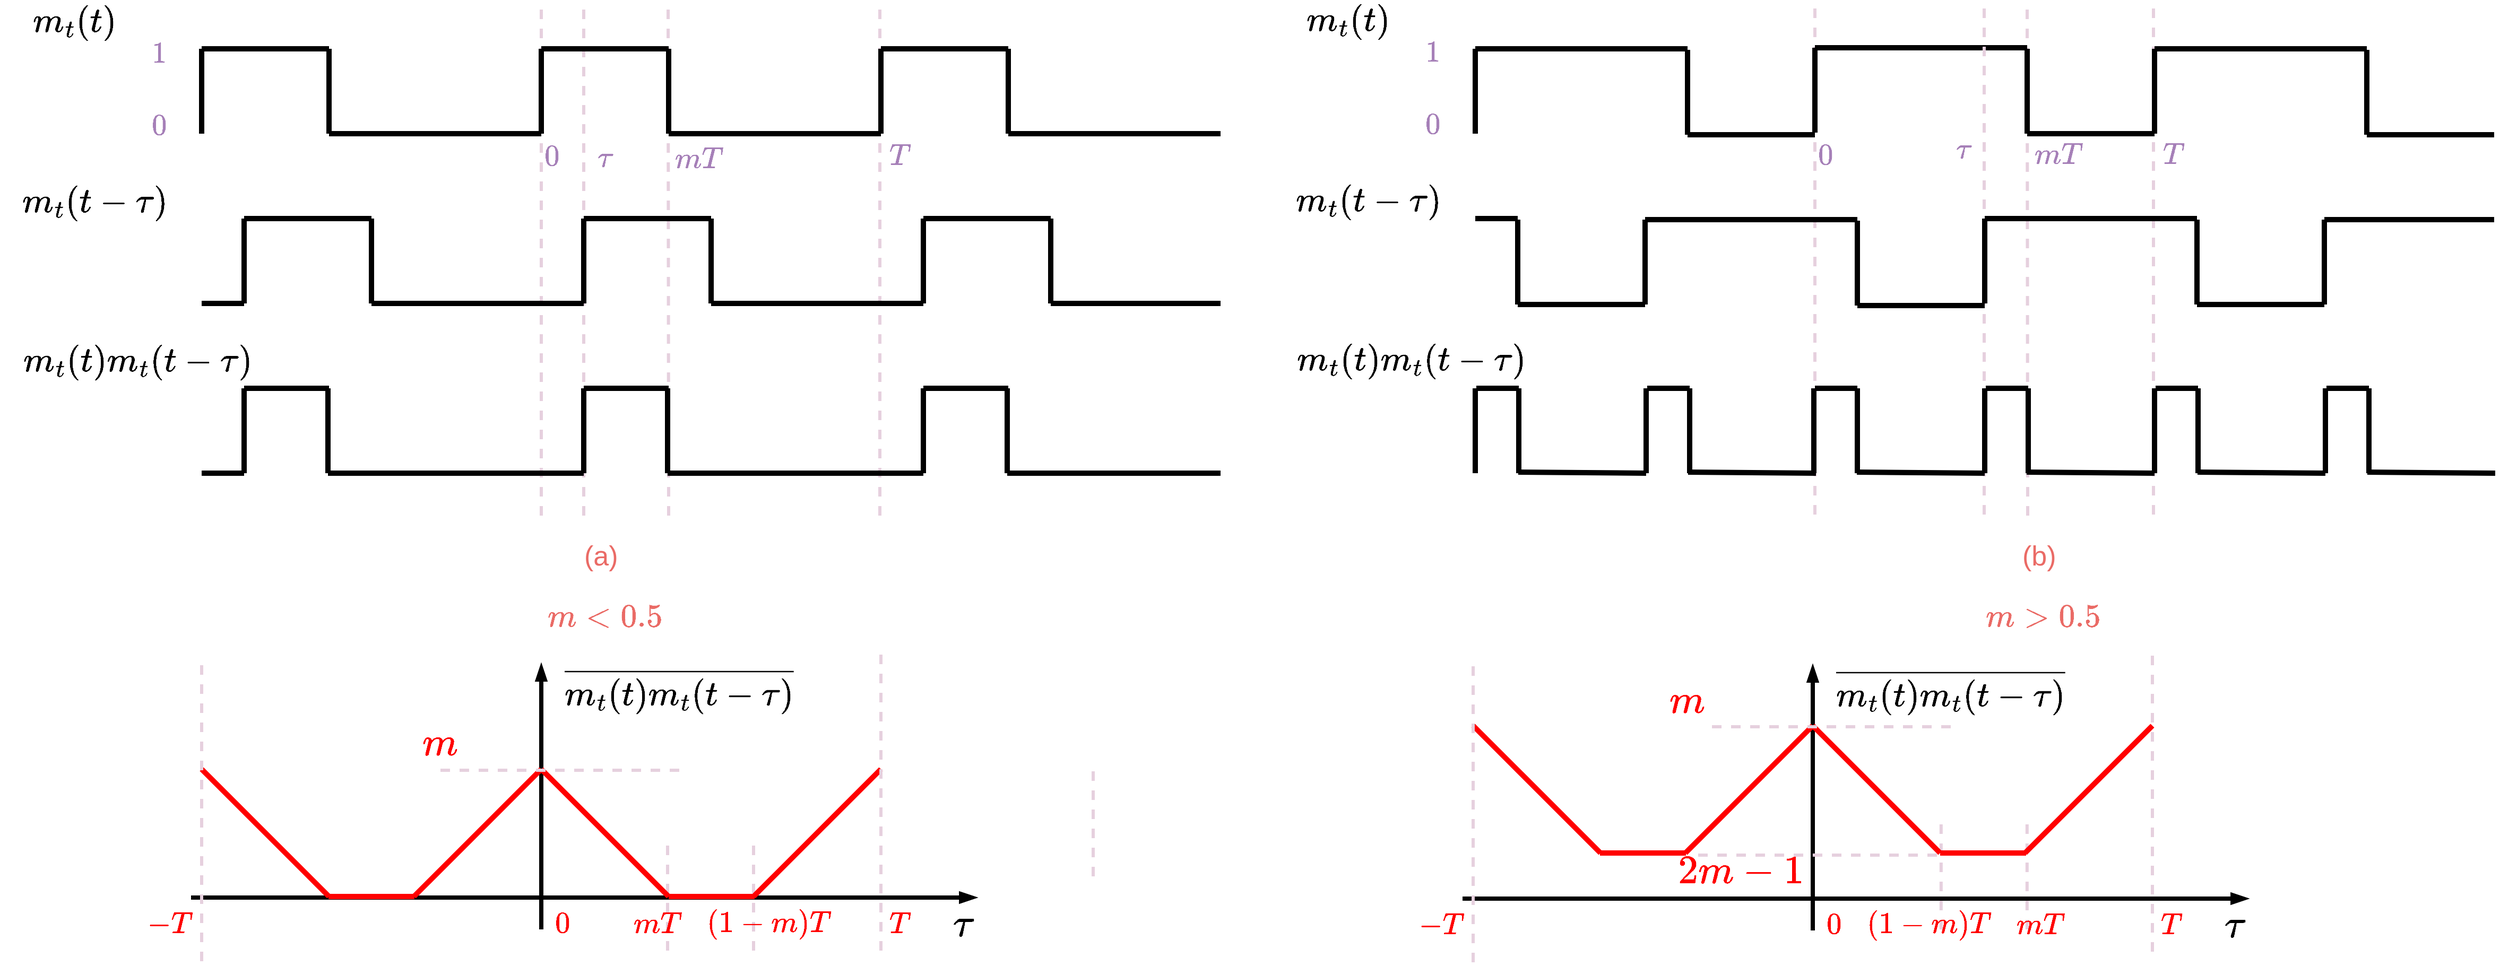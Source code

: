 <mxfile version="24.7.17">
  <diagram name="Page-1" id="dXGvEH7QJWC-4CexFVb9">
    <mxGraphModel dx="3736" dy="1711" grid="1" gridSize="10" guides="1" tooltips="1" connect="1" arrows="1" fold="1" page="1" pageScale="1" pageWidth="850" pageHeight="1100" math="1" shadow="0">
      <root>
        <mxCell id="0" />
        <mxCell id="1" parent="0" />
        <mxCell id="qut-PCuaeT9HsMVFIy28-422" value="" style="endArrow=none;html=1;rounded=0;strokeWidth=3;dashed=1;strokeColor=#E6D0DE;" edge="1" parent="1">
          <mxGeometry width="50" height="50" relative="1" as="geometry">
            <mxPoint x="1558.91" y="950" as="sourcePoint" />
            <mxPoint x="1558.91" y="850" as="targetPoint" />
          </mxGeometry>
        </mxCell>
        <mxCell id="qut-PCuaeT9HsMVFIy28-423" value="" style="endArrow=none;html=1;rounded=0;strokeWidth=3;dashed=1;strokeColor=#E6D0DE;" edge="1" parent="1">
          <mxGeometry width="50" height="50" relative="1" as="geometry">
            <mxPoint x="1639.91" y="950" as="sourcePoint" />
            <mxPoint x="1639.91" y="850" as="targetPoint" />
          </mxGeometry>
        </mxCell>
        <mxCell id="qut-PCuaeT9HsMVFIy28-417" value="" style="endArrow=none;html=1;rounded=0;strokeWidth=3;dashed=1;strokeColor=#E6D0DE;" edge="1" parent="1">
          <mxGeometry width="50" height="50" relative="1" as="geometry">
            <mxPoint x="359" y="970" as="sourcePoint" />
            <mxPoint x="359" y="870" as="targetPoint" />
          </mxGeometry>
        </mxCell>
        <mxCell id="qut-PCuaeT9HsMVFIy28-418" value="" style="endArrow=none;html=1;rounded=0;strokeWidth=3;dashed=1;strokeColor=#E6D0DE;" edge="1" parent="1">
          <mxGeometry width="50" height="50" relative="1" as="geometry">
            <mxPoint x="440" y="970" as="sourcePoint" />
            <mxPoint x="440" y="870" as="targetPoint" />
          </mxGeometry>
        </mxCell>
        <mxCell id="qut-PCuaeT9HsMVFIy28-42" value="" style="endArrow=none;html=1;rounded=0;strokeWidth=3;dashed=1;strokeColor=#E6D0DE;" edge="1" parent="1">
          <mxGeometry width="50" height="50" relative="1" as="geometry">
            <mxPoint x="240" y="560" as="sourcePoint" />
            <mxPoint x="240" y="77" as="targetPoint" />
          </mxGeometry>
        </mxCell>
        <mxCell id="qut-PCuaeT9HsMVFIy28-43" value="" style="endArrow=none;html=1;rounded=0;strokeWidth=3;dashed=1;strokeColor=#E6D0DE;" edge="1" parent="1">
          <mxGeometry width="50" height="50" relative="1" as="geometry">
            <mxPoint x="280" y="560" as="sourcePoint" />
            <mxPoint x="280" y="80" as="targetPoint" />
          </mxGeometry>
        </mxCell>
        <mxCell id="qut-PCuaeT9HsMVFIy28-84" value="" style="endArrow=none;html=1;rounded=0;strokeWidth=3;dashed=1;strokeColor=#E6D0DE;" edge="1" parent="1">
          <mxGeometry width="50" height="50" relative="1" as="geometry">
            <mxPoint x="360" y="560" as="sourcePoint" />
            <mxPoint x="359.5" y="80" as="targetPoint" />
          </mxGeometry>
        </mxCell>
        <mxCell id="qut-PCuaeT9HsMVFIy28-85" value="" style="endArrow=none;html=1;rounded=0;strokeWidth=3;dashed=1;strokeColor=#E6D0DE;" edge="1" parent="1">
          <mxGeometry width="50" height="50" relative="1" as="geometry">
            <mxPoint x="559" y="560" as="sourcePoint" />
            <mxPoint x="559" y="80" as="targetPoint" />
          </mxGeometry>
        </mxCell>
        <mxCell id="qut-PCuaeT9HsMVFIy28-40" value="&lt;font style=&quot;font-size: 28px;&quot;&gt;&lt;b&gt;$$m_t(t)$$&lt;/b&gt;&lt;/font&gt;" style="text;html=1;align=center;verticalAlign=middle;whiteSpace=wrap;rounded=0;" vertex="1" parent="1">
          <mxGeometry x="-230" y="80" width="60" height="30" as="geometry" />
        </mxCell>
        <mxCell id="qut-PCuaeT9HsMVFIy28-41" value="&lt;font style=&quot;font-size: 28px;&quot;&gt;&lt;b&gt;$$m_t(t-\tau)$$&lt;/b&gt;&lt;/font&gt;" style="text;html=1;align=center;verticalAlign=middle;whiteSpace=wrap;rounded=0;" vertex="1" parent="1">
          <mxGeometry x="-210" y="250" width="60" height="30" as="geometry" />
        </mxCell>
        <mxCell id="qut-PCuaeT9HsMVFIy28-44" value="&lt;font style=&quot;&quot; size=&quot;1&quot;&gt;&lt;b style=&quot;font-size: 24px;&quot;&gt;$$0$$&lt;/b&gt;&lt;/font&gt;" style="text;html=1;align=center;verticalAlign=middle;whiteSpace=wrap;rounded=0;fontColor=#A680B8;" vertex="1" parent="1">
          <mxGeometry x="220" y="207" width="60" height="30" as="geometry" />
        </mxCell>
        <mxCell id="qut-PCuaeT9HsMVFIy28-45" value="&lt;font style=&quot;&quot; size=&quot;1&quot;&gt;&lt;b style=&quot;font-size: 24px;&quot;&gt;$$\tau$$&lt;/b&gt;&lt;/font&gt;" style="text;html=1;align=center;verticalAlign=middle;whiteSpace=wrap;rounded=0;fontColor=#A680B8;" vertex="1" parent="1">
          <mxGeometry x="270" y="208" width="60" height="30" as="geometry" />
        </mxCell>
        <mxCell id="qut-PCuaeT9HsMVFIy28-82" value="&lt;font style=&quot;&quot; size=&quot;1&quot;&gt;&lt;b style=&quot;font-size: 24px;&quot;&gt;$$T$$&lt;/b&gt;&lt;/font&gt;" style="text;html=1;align=center;verticalAlign=middle;whiteSpace=wrap;rounded=0;fontColor=#A680B8;" vertex="1" parent="1">
          <mxGeometry x="548" y="206" width="60" height="30" as="geometry" />
        </mxCell>
        <mxCell id="qut-PCuaeT9HsMVFIy28-83" value="&lt;font style=&quot;&quot; size=&quot;1&quot;&gt;&lt;b style=&quot;font-size: 24px;&quot;&gt;$$mT$$&lt;/b&gt;&lt;/font&gt;" style="text;html=1;align=center;verticalAlign=middle;whiteSpace=wrap;rounded=0;fontColor=#A680B8;" vertex="1" parent="1">
          <mxGeometry x="359" y="209" width="60" height="30" as="geometry" />
        </mxCell>
        <mxCell id="qut-PCuaeT9HsMVFIy28-88" value="&lt;font style=&quot;&quot; size=&quot;1&quot;&gt;&lt;b style=&quot;font-size: 24px;&quot;&gt;$$0$$&lt;/b&gt;&lt;/font&gt;" style="text;html=1;align=center;verticalAlign=middle;whiteSpace=wrap;rounded=0;fontColor=#A680B8;" vertex="1" parent="1">
          <mxGeometry x="-150" y="178" width="60" height="30" as="geometry" />
        </mxCell>
        <mxCell id="qut-PCuaeT9HsMVFIy28-89" value="&lt;font style=&quot;&quot; size=&quot;1&quot;&gt;&lt;b style=&quot;font-size: 24px;&quot;&gt;$$1$$&lt;/b&gt;&lt;/font&gt;" style="text;html=1;align=center;verticalAlign=middle;whiteSpace=wrap;rounded=0;fontColor=#A680B8;" vertex="1" parent="1">
          <mxGeometry x="-150" y="110" width="60" height="30" as="geometry" />
        </mxCell>
        <mxCell id="qut-PCuaeT9HsMVFIy28-218" value="" style="group" vertex="1" connectable="0" parent="1">
          <mxGeometry x="-80" y="120" width="960" height="80" as="geometry" />
        </mxCell>
        <mxCell id="qut-PCuaeT9HsMVFIy28-13" value="" style="group;strokeWidth=5;" vertex="1" connectable="0" parent="qut-PCuaeT9HsMVFIy28-218">
          <mxGeometry x="320" width="320" height="80" as="geometry" />
        </mxCell>
        <mxCell id="qut-PCuaeT9HsMVFIy28-1" value="" style="endArrow=none;html=1;rounded=0;strokeWidth=5;" edge="1" parent="qut-PCuaeT9HsMVFIy28-13">
          <mxGeometry width="50" height="50" relative="1" as="geometry">
            <mxPoint y="80" as="sourcePoint" />
            <mxPoint as="targetPoint" />
          </mxGeometry>
        </mxCell>
        <mxCell id="qut-PCuaeT9HsMVFIy28-2" value="" style="endArrow=none;html=1;rounded=0;strokeWidth=5;" edge="1" parent="qut-PCuaeT9HsMVFIy28-13">
          <mxGeometry width="50" height="50" relative="1" as="geometry">
            <mxPoint x="120" as="sourcePoint" />
            <mxPoint as="targetPoint" />
          </mxGeometry>
        </mxCell>
        <mxCell id="qut-PCuaeT9HsMVFIy28-3" value="" style="endArrow=none;html=1;rounded=0;strokeWidth=5;" edge="1" parent="qut-PCuaeT9HsMVFIy28-13">
          <mxGeometry width="50" height="50" relative="1" as="geometry">
            <mxPoint x="120" y="80" as="sourcePoint" />
            <mxPoint x="120" as="targetPoint" />
          </mxGeometry>
        </mxCell>
        <mxCell id="qut-PCuaeT9HsMVFIy28-4" value="" style="endArrow=none;html=1;rounded=0;strokeWidth=5;" edge="1" parent="qut-PCuaeT9HsMVFIy28-13">
          <mxGeometry width="50" height="50" relative="1" as="geometry">
            <mxPoint x="320" y="80" as="sourcePoint" />
            <mxPoint x="120" y="80" as="targetPoint" />
          </mxGeometry>
        </mxCell>
        <mxCell id="qut-PCuaeT9HsMVFIy28-14" value="" style="group;strokeWidth=5;" vertex="1" connectable="0" parent="qut-PCuaeT9HsMVFIy28-218">
          <mxGeometry x="640" width="320" height="80" as="geometry" />
        </mxCell>
        <mxCell id="qut-PCuaeT9HsMVFIy28-15" value="" style="endArrow=none;html=1;rounded=0;strokeWidth=5;" edge="1" parent="qut-PCuaeT9HsMVFIy28-14">
          <mxGeometry width="50" height="50" relative="1" as="geometry">
            <mxPoint y="80" as="sourcePoint" />
            <mxPoint as="targetPoint" />
          </mxGeometry>
        </mxCell>
        <mxCell id="qut-PCuaeT9HsMVFIy28-16" value="" style="endArrow=none;html=1;rounded=0;strokeWidth=5;" edge="1" parent="qut-PCuaeT9HsMVFIy28-14">
          <mxGeometry width="50" height="50" relative="1" as="geometry">
            <mxPoint x="120" as="sourcePoint" />
            <mxPoint as="targetPoint" />
          </mxGeometry>
        </mxCell>
        <mxCell id="qut-PCuaeT9HsMVFIy28-17" value="" style="endArrow=none;html=1;rounded=0;strokeWidth=5;" edge="1" parent="qut-PCuaeT9HsMVFIy28-14">
          <mxGeometry width="50" height="50" relative="1" as="geometry">
            <mxPoint x="120" y="80" as="sourcePoint" />
            <mxPoint x="120" as="targetPoint" />
          </mxGeometry>
        </mxCell>
        <mxCell id="qut-PCuaeT9HsMVFIy28-18" value="" style="endArrow=none;html=1;rounded=0;strokeWidth=5;" edge="1" parent="qut-PCuaeT9HsMVFIy28-14">
          <mxGeometry width="50" height="50" relative="1" as="geometry">
            <mxPoint x="320" y="80" as="sourcePoint" />
            <mxPoint x="120" y="80" as="targetPoint" />
          </mxGeometry>
        </mxCell>
        <mxCell id="qut-PCuaeT9HsMVFIy28-19" value="" style="group;strokeWidth=5;" vertex="1" connectable="0" parent="qut-PCuaeT9HsMVFIy28-218">
          <mxGeometry width="320" height="80" as="geometry" />
        </mxCell>
        <mxCell id="qut-PCuaeT9HsMVFIy28-20" value="" style="endArrow=none;html=1;rounded=0;strokeWidth=5;" edge="1" parent="qut-PCuaeT9HsMVFIy28-19">
          <mxGeometry width="50" height="50" relative="1" as="geometry">
            <mxPoint y="80" as="sourcePoint" />
            <mxPoint as="targetPoint" />
          </mxGeometry>
        </mxCell>
        <mxCell id="qut-PCuaeT9HsMVFIy28-21" value="" style="endArrow=none;html=1;rounded=0;strokeWidth=5;" edge="1" parent="qut-PCuaeT9HsMVFIy28-19">
          <mxGeometry width="50" height="50" relative="1" as="geometry">
            <mxPoint x="120" as="sourcePoint" />
            <mxPoint as="targetPoint" />
          </mxGeometry>
        </mxCell>
        <mxCell id="qut-PCuaeT9HsMVFIy28-22" value="" style="endArrow=none;html=1;rounded=0;strokeWidth=5;" edge="1" parent="qut-PCuaeT9HsMVFIy28-19">
          <mxGeometry width="50" height="50" relative="1" as="geometry">
            <mxPoint x="120" y="80" as="sourcePoint" />
            <mxPoint x="120" as="targetPoint" />
          </mxGeometry>
        </mxCell>
        <mxCell id="qut-PCuaeT9HsMVFIy28-23" value="" style="endArrow=none;html=1;rounded=0;strokeWidth=5;" edge="1" parent="qut-PCuaeT9HsMVFIy28-19">
          <mxGeometry width="50" height="50" relative="1" as="geometry">
            <mxPoint x="320" y="80" as="sourcePoint" />
            <mxPoint x="120" y="80" as="targetPoint" />
          </mxGeometry>
        </mxCell>
        <mxCell id="qut-PCuaeT9HsMVFIy28-219" value="" style="group" vertex="1" connectable="0" parent="1">
          <mxGeometry x="-80" y="280" width="960" height="80" as="geometry" />
        </mxCell>
        <mxCell id="qut-PCuaeT9HsMVFIy28-24" value="" style="group;strokeWidth=5;" vertex="1" connectable="0" parent="qut-PCuaeT9HsMVFIy28-219">
          <mxGeometry x="360" width="320" height="80" as="geometry" />
        </mxCell>
        <mxCell id="qut-PCuaeT9HsMVFIy28-25" value="" style="endArrow=none;html=1;rounded=0;strokeWidth=5;" edge="1" parent="qut-PCuaeT9HsMVFIy28-24">
          <mxGeometry width="50" height="50" relative="1" as="geometry">
            <mxPoint y="80" as="sourcePoint" />
            <mxPoint as="targetPoint" />
          </mxGeometry>
        </mxCell>
        <mxCell id="qut-PCuaeT9HsMVFIy28-26" value="" style="endArrow=none;html=1;rounded=0;strokeWidth=5;" edge="1" parent="qut-PCuaeT9HsMVFIy28-24">
          <mxGeometry width="50" height="50" relative="1" as="geometry">
            <mxPoint x="120" as="sourcePoint" />
            <mxPoint as="targetPoint" />
          </mxGeometry>
        </mxCell>
        <mxCell id="qut-PCuaeT9HsMVFIy28-27" value="" style="endArrow=none;html=1;rounded=0;strokeWidth=5;" edge="1" parent="qut-PCuaeT9HsMVFIy28-24">
          <mxGeometry width="50" height="50" relative="1" as="geometry">
            <mxPoint x="120" y="80" as="sourcePoint" />
            <mxPoint x="120" as="targetPoint" />
          </mxGeometry>
        </mxCell>
        <mxCell id="qut-PCuaeT9HsMVFIy28-28" value="" style="endArrow=none;html=1;rounded=0;strokeWidth=5;" edge="1" parent="qut-PCuaeT9HsMVFIy28-24">
          <mxGeometry width="50" height="50" relative="1" as="geometry">
            <mxPoint x="320" y="80" as="sourcePoint" />
            <mxPoint x="120" y="80" as="targetPoint" />
          </mxGeometry>
        </mxCell>
        <mxCell id="qut-PCuaeT9HsMVFIy28-34" value="" style="group;strokeWidth=5;" vertex="1" connectable="0" parent="qut-PCuaeT9HsMVFIy28-219">
          <mxGeometry x="40" width="320" height="80" as="geometry" />
        </mxCell>
        <mxCell id="qut-PCuaeT9HsMVFIy28-35" value="" style="endArrow=none;html=1;rounded=0;strokeWidth=5;" edge="1" parent="qut-PCuaeT9HsMVFIy28-34">
          <mxGeometry width="50" height="50" relative="1" as="geometry">
            <mxPoint y="80" as="sourcePoint" />
            <mxPoint as="targetPoint" />
          </mxGeometry>
        </mxCell>
        <mxCell id="qut-PCuaeT9HsMVFIy28-36" value="" style="endArrow=none;html=1;rounded=0;strokeWidth=5;" edge="1" parent="qut-PCuaeT9HsMVFIy28-34">
          <mxGeometry width="50" height="50" relative="1" as="geometry">
            <mxPoint x="120" as="sourcePoint" />
            <mxPoint as="targetPoint" />
          </mxGeometry>
        </mxCell>
        <mxCell id="qut-PCuaeT9HsMVFIy28-37" value="" style="endArrow=none;html=1;rounded=0;strokeWidth=5;" edge="1" parent="qut-PCuaeT9HsMVFIy28-34">
          <mxGeometry width="50" height="50" relative="1" as="geometry">
            <mxPoint x="120" y="80" as="sourcePoint" />
            <mxPoint x="120" as="targetPoint" />
          </mxGeometry>
        </mxCell>
        <mxCell id="qut-PCuaeT9HsMVFIy28-38" value="" style="endArrow=none;html=1;rounded=0;strokeWidth=5;" edge="1" parent="qut-PCuaeT9HsMVFIy28-34">
          <mxGeometry width="50" height="50" relative="1" as="geometry">
            <mxPoint x="320" y="80" as="sourcePoint" />
            <mxPoint x="120" y="80" as="targetPoint" />
          </mxGeometry>
        </mxCell>
        <mxCell id="qut-PCuaeT9HsMVFIy28-30" value="" style="endArrow=none;html=1;rounded=0;strokeWidth=5;" edge="1" parent="qut-PCuaeT9HsMVFIy28-219">
          <mxGeometry width="50" height="50" relative="1" as="geometry">
            <mxPoint x="680" y="80" as="sourcePoint" />
            <mxPoint x="680" as="targetPoint" />
          </mxGeometry>
        </mxCell>
        <mxCell id="qut-PCuaeT9HsMVFIy28-31" value="" style="endArrow=none;html=1;rounded=0;strokeWidth=5;" edge="1" parent="qut-PCuaeT9HsMVFIy28-219">
          <mxGeometry width="50" height="50" relative="1" as="geometry">
            <mxPoint x="800" as="sourcePoint" />
            <mxPoint x="680" as="targetPoint" />
          </mxGeometry>
        </mxCell>
        <mxCell id="qut-PCuaeT9HsMVFIy28-32" value="" style="endArrow=none;html=1;rounded=0;strokeWidth=5;" edge="1" parent="qut-PCuaeT9HsMVFIy28-219">
          <mxGeometry width="50" height="50" relative="1" as="geometry">
            <mxPoint x="800" y="80" as="sourcePoint" />
            <mxPoint x="800" as="targetPoint" />
          </mxGeometry>
        </mxCell>
        <mxCell id="qut-PCuaeT9HsMVFIy28-33" value="" style="endArrow=none;html=1;rounded=0;strokeWidth=5;" edge="1" parent="qut-PCuaeT9HsMVFIy28-219">
          <mxGeometry width="50" height="50" relative="1" as="geometry">
            <mxPoint x="960" y="80" as="sourcePoint" />
            <mxPoint x="800" y="80" as="targetPoint" />
          </mxGeometry>
        </mxCell>
        <mxCell id="qut-PCuaeT9HsMVFIy28-39" value="" style="endArrow=none;html=1;rounded=0;strokeWidth=5;" edge="1" parent="qut-PCuaeT9HsMVFIy28-219">
          <mxGeometry width="50" height="50" relative="1" as="geometry">
            <mxPoint x="40" y="80" as="sourcePoint" />
            <mxPoint y="80" as="targetPoint" />
          </mxGeometry>
        </mxCell>
        <mxCell id="qut-PCuaeT9HsMVFIy28-230" value="" style="group" vertex="1" connectable="0" parent="1">
          <mxGeometry x="240" y="440" width="320" height="80" as="geometry" />
        </mxCell>
        <mxCell id="qut-PCuaeT9HsMVFIy28-221" value="" style="endArrow=none;html=1;rounded=0;strokeWidth=5;" edge="1" parent="qut-PCuaeT9HsMVFIy28-230">
          <mxGeometry width="50" height="50" relative="1" as="geometry">
            <mxPoint x="40" y="80" as="sourcePoint" />
            <mxPoint x="40" as="targetPoint" />
          </mxGeometry>
        </mxCell>
        <mxCell id="qut-PCuaeT9HsMVFIy28-222" value="" style="endArrow=none;html=1;rounded=0;strokeWidth=5;" edge="1" parent="qut-PCuaeT9HsMVFIy28-230">
          <mxGeometry width="50" height="50" relative="1" as="geometry">
            <mxPoint x="120" as="sourcePoint" />
            <mxPoint x="40" as="targetPoint" />
          </mxGeometry>
        </mxCell>
        <mxCell id="qut-PCuaeT9HsMVFIy28-223" value="" style="endArrow=none;html=1;rounded=0;strokeWidth=5;" edge="1" parent="qut-PCuaeT9HsMVFIy28-230">
          <mxGeometry width="50" height="50" relative="1" as="geometry">
            <mxPoint x="119" y="80" as="sourcePoint" />
            <mxPoint x="119" as="targetPoint" />
          </mxGeometry>
        </mxCell>
        <mxCell id="qut-PCuaeT9HsMVFIy28-224" value="" style="endArrow=none;html=1;rounded=0;strokeWidth=5;" edge="1" parent="qut-PCuaeT9HsMVFIy28-230">
          <mxGeometry width="50" height="50" relative="1" as="geometry">
            <mxPoint x="320" y="80" as="sourcePoint" />
            <mxPoint x="119" y="80" as="targetPoint" />
          </mxGeometry>
        </mxCell>
        <mxCell id="qut-PCuaeT9HsMVFIy28-229" value="" style="endArrow=none;html=1;rounded=0;strokeWidth=5;" edge="1" parent="qut-PCuaeT9HsMVFIy28-230">
          <mxGeometry width="50" height="50" relative="1" as="geometry">
            <mxPoint x="40" y="80" as="sourcePoint" />
            <mxPoint y="80" as="targetPoint" />
          </mxGeometry>
        </mxCell>
        <mxCell id="qut-PCuaeT9HsMVFIy28-231" value="" style="group" vertex="1" connectable="0" parent="1">
          <mxGeometry x="-80" y="440" width="320" height="80" as="geometry" />
        </mxCell>
        <mxCell id="qut-PCuaeT9HsMVFIy28-232" value="" style="endArrow=none;html=1;rounded=0;strokeWidth=5;" edge="1" parent="qut-PCuaeT9HsMVFIy28-231">
          <mxGeometry width="50" height="50" relative="1" as="geometry">
            <mxPoint x="40" y="80" as="sourcePoint" />
            <mxPoint x="40" as="targetPoint" />
          </mxGeometry>
        </mxCell>
        <mxCell id="qut-PCuaeT9HsMVFIy28-233" value="" style="endArrow=none;html=1;rounded=0;strokeWidth=5;" edge="1" parent="qut-PCuaeT9HsMVFIy28-231">
          <mxGeometry width="50" height="50" relative="1" as="geometry">
            <mxPoint x="120" as="sourcePoint" />
            <mxPoint x="40" as="targetPoint" />
          </mxGeometry>
        </mxCell>
        <mxCell id="qut-PCuaeT9HsMVFIy28-234" value="" style="endArrow=none;html=1;rounded=0;strokeWidth=5;" edge="1" parent="qut-PCuaeT9HsMVFIy28-231">
          <mxGeometry width="50" height="50" relative="1" as="geometry">
            <mxPoint x="119" y="80" as="sourcePoint" />
            <mxPoint x="119" as="targetPoint" />
          </mxGeometry>
        </mxCell>
        <mxCell id="qut-PCuaeT9HsMVFIy28-235" value="" style="endArrow=none;html=1;rounded=0;strokeWidth=5;" edge="1" parent="qut-PCuaeT9HsMVFIy28-231">
          <mxGeometry width="50" height="50" relative="1" as="geometry">
            <mxPoint x="320" y="80" as="sourcePoint" />
            <mxPoint x="119" y="80" as="targetPoint" />
          </mxGeometry>
        </mxCell>
        <mxCell id="qut-PCuaeT9HsMVFIy28-236" value="" style="endArrow=none;html=1;rounded=0;strokeWidth=5;" edge="1" parent="qut-PCuaeT9HsMVFIy28-231">
          <mxGeometry width="50" height="50" relative="1" as="geometry">
            <mxPoint x="40" y="80" as="sourcePoint" />
            <mxPoint y="80" as="targetPoint" />
          </mxGeometry>
        </mxCell>
        <mxCell id="qut-PCuaeT9HsMVFIy28-238" value="" style="group" vertex="1" connectable="0" parent="1">
          <mxGeometry x="560" y="440" width="320" height="80" as="geometry" />
        </mxCell>
        <mxCell id="qut-PCuaeT9HsMVFIy28-239" value="" style="endArrow=none;html=1;rounded=0;strokeWidth=5;" edge="1" parent="qut-PCuaeT9HsMVFIy28-238">
          <mxGeometry width="50" height="50" relative="1" as="geometry">
            <mxPoint x="40" y="80" as="sourcePoint" />
            <mxPoint x="40" as="targetPoint" />
          </mxGeometry>
        </mxCell>
        <mxCell id="qut-PCuaeT9HsMVFIy28-240" value="" style="endArrow=none;html=1;rounded=0;strokeWidth=5;" edge="1" parent="qut-PCuaeT9HsMVFIy28-238">
          <mxGeometry width="50" height="50" relative="1" as="geometry">
            <mxPoint x="120" as="sourcePoint" />
            <mxPoint x="40" as="targetPoint" />
          </mxGeometry>
        </mxCell>
        <mxCell id="qut-PCuaeT9HsMVFIy28-241" value="" style="endArrow=none;html=1;rounded=0;strokeWidth=5;" edge="1" parent="qut-PCuaeT9HsMVFIy28-238">
          <mxGeometry width="50" height="50" relative="1" as="geometry">
            <mxPoint x="119" y="80" as="sourcePoint" />
            <mxPoint x="119" as="targetPoint" />
          </mxGeometry>
        </mxCell>
        <mxCell id="qut-PCuaeT9HsMVFIy28-242" value="" style="endArrow=none;html=1;rounded=0;strokeWidth=5;" edge="1" parent="qut-PCuaeT9HsMVFIy28-238">
          <mxGeometry width="50" height="50" relative="1" as="geometry">
            <mxPoint x="320" y="80" as="sourcePoint" />
            <mxPoint x="119" y="80" as="targetPoint" />
          </mxGeometry>
        </mxCell>
        <mxCell id="qut-PCuaeT9HsMVFIy28-243" value="" style="endArrow=none;html=1;rounded=0;strokeWidth=5;" edge="1" parent="qut-PCuaeT9HsMVFIy28-238">
          <mxGeometry width="50" height="50" relative="1" as="geometry">
            <mxPoint x="40" y="80" as="sourcePoint" />
            <mxPoint y="80" as="targetPoint" />
          </mxGeometry>
        </mxCell>
        <mxCell id="qut-PCuaeT9HsMVFIy28-245" value="&lt;font style=&quot;font-size: 28px;&quot;&gt;&lt;b&gt;$$m_t(t)m_t(t-\tau)$$&lt;/b&gt;&lt;/font&gt;" style="text;html=1;align=center;verticalAlign=middle;whiteSpace=wrap;rounded=0;" vertex="1" parent="1">
          <mxGeometry x="-170" y="400" width="60" height="30" as="geometry" />
        </mxCell>
        <mxCell id="qut-PCuaeT9HsMVFIy28-247" value="" style="endArrow=none;html=1;rounded=0;strokeWidth=3;dashed=1;strokeColor=#E6D0DE;" edge="1" parent="1">
          <mxGeometry width="50" height="50" relative="1" as="geometry">
            <mxPoint x="1440" y="559" as="sourcePoint" />
            <mxPoint x="1440" y="76" as="targetPoint" />
          </mxGeometry>
        </mxCell>
        <mxCell id="qut-PCuaeT9HsMVFIy28-249" value="" style="endArrow=none;html=1;rounded=0;strokeWidth=3;dashed=1;strokeColor=#E6D0DE;" edge="1" parent="1">
          <mxGeometry width="50" height="50" relative="1" as="geometry">
            <mxPoint x="1640.5" y="560" as="sourcePoint" />
            <mxPoint x="1640" y="80" as="targetPoint" />
          </mxGeometry>
        </mxCell>
        <mxCell id="qut-PCuaeT9HsMVFIy28-250" value="" style="endArrow=none;html=1;rounded=0;strokeWidth=3;dashed=1;strokeColor=#E6D0DE;" edge="1" parent="1">
          <mxGeometry width="50" height="50" relative="1" as="geometry">
            <mxPoint x="1759" y="559" as="sourcePoint" />
            <mxPoint x="1759" y="79" as="targetPoint" />
          </mxGeometry>
        </mxCell>
        <mxCell id="qut-PCuaeT9HsMVFIy28-251" value="&lt;font style=&quot;font-size: 28px;&quot;&gt;&lt;b&gt;$$m_t(t)$$&lt;/b&gt;&lt;/font&gt;" style="text;html=1;align=center;verticalAlign=middle;whiteSpace=wrap;rounded=0;" vertex="1" parent="1">
          <mxGeometry x="970" y="79" width="60" height="30" as="geometry" />
        </mxCell>
        <mxCell id="qut-PCuaeT9HsMVFIy28-252" value="&lt;font style=&quot;font-size: 28px;&quot;&gt;&lt;b&gt;$$m_t(t-\tau)$$&lt;/b&gt;&lt;/font&gt;" style="text;html=1;align=center;verticalAlign=middle;whiteSpace=wrap;rounded=0;" vertex="1" parent="1">
          <mxGeometry x="990" y="249" width="60" height="30" as="geometry" />
        </mxCell>
        <mxCell id="qut-PCuaeT9HsMVFIy28-253" value="&lt;font style=&quot;&quot; size=&quot;1&quot;&gt;&lt;b style=&quot;font-size: 24px;&quot;&gt;$$0$$&lt;/b&gt;&lt;/font&gt;" style="text;html=1;align=center;verticalAlign=middle;whiteSpace=wrap;rounded=0;fontColor=#A680B8;" vertex="1" parent="1">
          <mxGeometry x="1420" y="206" width="60" height="30" as="geometry" />
        </mxCell>
        <mxCell id="qut-PCuaeT9HsMVFIy28-254" value="&lt;font style=&quot;&quot; size=&quot;1&quot;&gt;&lt;b style=&quot;font-size: 24px;&quot;&gt;$$\tau$$&lt;/b&gt;&lt;/font&gt;" style="text;html=1;align=center;verticalAlign=middle;whiteSpace=wrap;rounded=0;fontColor=#A680B8;" vertex="1" parent="1">
          <mxGeometry x="1550" y="200" width="60" height="30" as="geometry" />
        </mxCell>
        <mxCell id="qut-PCuaeT9HsMVFIy28-255" value="&lt;font style=&quot;&quot; size=&quot;1&quot;&gt;&lt;b style=&quot;font-size: 24px;&quot;&gt;$$T$$&lt;/b&gt;&lt;/font&gt;" style="text;html=1;align=center;verticalAlign=middle;whiteSpace=wrap;rounded=0;fontColor=#A680B8;" vertex="1" parent="1">
          <mxGeometry x="1748" y="205" width="60" height="30" as="geometry" />
        </mxCell>
        <mxCell id="qut-PCuaeT9HsMVFIy28-256" value="&lt;font style=&quot;&quot; size=&quot;1&quot;&gt;&lt;b style=&quot;font-size: 24px;&quot;&gt;$$mT$$&lt;/b&gt;&lt;/font&gt;" style="text;html=1;align=center;verticalAlign=middle;whiteSpace=wrap;rounded=0;fontColor=#A680B8;" vertex="1" parent="1">
          <mxGeometry x="1640" y="205" width="60" height="30" as="geometry" />
        </mxCell>
        <mxCell id="qut-PCuaeT9HsMVFIy28-257" value="&lt;font style=&quot;&quot; size=&quot;1&quot;&gt;&lt;b style=&quot;font-size: 24px;&quot;&gt;$$0$$&lt;/b&gt;&lt;/font&gt;" style="text;html=1;align=center;verticalAlign=middle;whiteSpace=wrap;rounded=0;fontColor=#A680B8;" vertex="1" parent="1">
          <mxGeometry x="1050" y="177" width="60" height="30" as="geometry" />
        </mxCell>
        <mxCell id="qut-PCuaeT9HsMVFIy28-258" value="&lt;font style=&quot;&quot; size=&quot;1&quot;&gt;&lt;b style=&quot;font-size: 24px;&quot;&gt;$$1$$&lt;/b&gt;&lt;/font&gt;" style="text;html=1;align=center;verticalAlign=middle;whiteSpace=wrap;rounded=0;fontColor=#A680B8;" vertex="1" parent="1">
          <mxGeometry x="1050" y="109" width="60" height="30" as="geometry" />
        </mxCell>
        <mxCell id="qut-PCuaeT9HsMVFIy28-309" value="&lt;font style=&quot;font-size: 28px;&quot;&gt;&lt;b&gt;$$m_t(t)m_t(t-\tau)$$&lt;/b&gt;&lt;/font&gt;" style="text;html=1;align=center;verticalAlign=middle;whiteSpace=wrap;rounded=0;" vertex="1" parent="1">
          <mxGeometry x="1030" y="399" width="60" height="30" as="geometry" />
        </mxCell>
        <mxCell id="qut-PCuaeT9HsMVFIy28-311" value="" style="group" vertex="1" connectable="0" parent="1">
          <mxGeometry x="1440" y="119" width="320" height="81" as="geometry" />
        </mxCell>
        <mxCell id="qut-PCuaeT9HsMVFIy28-261" value="" style="endArrow=none;html=1;rounded=0;strokeWidth=5;" edge="1" parent="qut-PCuaeT9HsMVFIy28-311">
          <mxGeometry width="50" height="50" relative="1" as="geometry">
            <mxPoint y="80" as="sourcePoint" />
            <mxPoint as="targetPoint" />
          </mxGeometry>
        </mxCell>
        <mxCell id="qut-PCuaeT9HsMVFIy28-262" value="" style="endArrow=none;html=1;rounded=0;strokeWidth=5;" edge="1" parent="qut-PCuaeT9HsMVFIy28-311">
          <mxGeometry width="50" height="50" relative="1" as="geometry">
            <mxPoint x="200" as="sourcePoint" />
            <mxPoint as="targetPoint" />
          </mxGeometry>
        </mxCell>
        <mxCell id="qut-PCuaeT9HsMVFIy28-263" value="" style="endArrow=none;html=1;rounded=0;strokeWidth=5;" edge="1" parent="qut-PCuaeT9HsMVFIy28-311">
          <mxGeometry width="50" height="50" relative="1" as="geometry">
            <mxPoint x="200" y="81" as="sourcePoint" />
            <mxPoint x="200" y="1" as="targetPoint" />
          </mxGeometry>
        </mxCell>
        <mxCell id="qut-PCuaeT9HsMVFIy28-310" value="" style="endArrow=none;html=1;rounded=0;strokeWidth=5;" edge="1" parent="qut-PCuaeT9HsMVFIy28-311">
          <mxGeometry width="50" height="50" relative="1" as="geometry">
            <mxPoint x="320" y="81" as="sourcePoint" />
            <mxPoint x="200" y="81" as="targetPoint" />
          </mxGeometry>
        </mxCell>
        <mxCell id="qut-PCuaeT9HsMVFIy28-248" value="" style="endArrow=none;html=1;rounded=0;strokeWidth=3;dashed=1;strokeColor=#E6D0DE;" edge="1" parent="qut-PCuaeT9HsMVFIy28-311">
          <mxGeometry width="50" height="50" relative="1" as="geometry">
            <mxPoint x="159.5" y="440" as="sourcePoint" />
            <mxPoint x="159.5" y="-40" as="targetPoint" />
          </mxGeometry>
        </mxCell>
        <mxCell id="qut-PCuaeT9HsMVFIy28-312" value="" style="group" vertex="1" connectable="0" parent="1">
          <mxGeometry x="1760" y="120" width="320" height="81" as="geometry" />
        </mxCell>
        <mxCell id="qut-PCuaeT9HsMVFIy28-313" value="" style="endArrow=none;html=1;rounded=0;strokeWidth=5;" edge="1" parent="qut-PCuaeT9HsMVFIy28-312">
          <mxGeometry width="50" height="50" relative="1" as="geometry">
            <mxPoint y="80" as="sourcePoint" />
            <mxPoint as="targetPoint" />
          </mxGeometry>
        </mxCell>
        <mxCell id="qut-PCuaeT9HsMVFIy28-314" value="" style="endArrow=none;html=1;rounded=0;strokeWidth=5;" edge="1" parent="qut-PCuaeT9HsMVFIy28-312">
          <mxGeometry width="50" height="50" relative="1" as="geometry">
            <mxPoint x="200" as="sourcePoint" />
            <mxPoint as="targetPoint" />
          </mxGeometry>
        </mxCell>
        <mxCell id="qut-PCuaeT9HsMVFIy28-315" value="" style="endArrow=none;html=1;rounded=0;strokeWidth=5;" edge="1" parent="qut-PCuaeT9HsMVFIy28-312">
          <mxGeometry width="50" height="50" relative="1" as="geometry">
            <mxPoint x="200" y="81" as="sourcePoint" />
            <mxPoint x="200" y="1" as="targetPoint" />
          </mxGeometry>
        </mxCell>
        <mxCell id="qut-PCuaeT9HsMVFIy28-316" value="" style="endArrow=none;html=1;rounded=0;strokeWidth=5;" edge="1" parent="qut-PCuaeT9HsMVFIy28-312">
          <mxGeometry width="50" height="50" relative="1" as="geometry">
            <mxPoint x="320" y="81" as="sourcePoint" />
            <mxPoint x="200" y="81" as="targetPoint" />
          </mxGeometry>
        </mxCell>
        <mxCell id="qut-PCuaeT9HsMVFIy28-317" value="" style="group" vertex="1" connectable="0" parent="1">
          <mxGeometry x="1120" y="120" width="320" height="81" as="geometry" />
        </mxCell>
        <mxCell id="qut-PCuaeT9HsMVFIy28-318" value="" style="endArrow=none;html=1;rounded=0;strokeWidth=5;" edge="1" parent="qut-PCuaeT9HsMVFIy28-317">
          <mxGeometry width="50" height="50" relative="1" as="geometry">
            <mxPoint y="80" as="sourcePoint" />
            <mxPoint as="targetPoint" />
          </mxGeometry>
        </mxCell>
        <mxCell id="qut-PCuaeT9HsMVFIy28-319" value="" style="endArrow=none;html=1;rounded=0;strokeWidth=5;" edge="1" parent="qut-PCuaeT9HsMVFIy28-317">
          <mxGeometry width="50" height="50" relative="1" as="geometry">
            <mxPoint x="200" as="sourcePoint" />
            <mxPoint as="targetPoint" />
          </mxGeometry>
        </mxCell>
        <mxCell id="qut-PCuaeT9HsMVFIy28-320" value="" style="endArrow=none;html=1;rounded=0;strokeWidth=5;" edge="1" parent="qut-PCuaeT9HsMVFIy28-317">
          <mxGeometry width="50" height="50" relative="1" as="geometry">
            <mxPoint x="200" y="81" as="sourcePoint" />
            <mxPoint x="200" y="1" as="targetPoint" />
          </mxGeometry>
        </mxCell>
        <mxCell id="qut-PCuaeT9HsMVFIy28-321" value="" style="endArrow=none;html=1;rounded=0;strokeWidth=5;" edge="1" parent="qut-PCuaeT9HsMVFIy28-317">
          <mxGeometry width="50" height="50" relative="1" as="geometry">
            <mxPoint x="320" y="81" as="sourcePoint" />
            <mxPoint x="200" y="81" as="targetPoint" />
          </mxGeometry>
        </mxCell>
        <mxCell id="qut-PCuaeT9HsMVFIy28-322" value="" style="group" vertex="1" connectable="0" parent="1">
          <mxGeometry x="1600" y="280" width="320" height="81" as="geometry" />
        </mxCell>
        <mxCell id="qut-PCuaeT9HsMVFIy28-323" value="" style="endArrow=none;html=1;rounded=0;strokeWidth=5;" edge="1" parent="qut-PCuaeT9HsMVFIy28-322">
          <mxGeometry width="50" height="50" relative="1" as="geometry">
            <mxPoint y="80" as="sourcePoint" />
            <mxPoint as="targetPoint" />
          </mxGeometry>
        </mxCell>
        <mxCell id="qut-PCuaeT9HsMVFIy28-324" value="" style="endArrow=none;html=1;rounded=0;strokeWidth=5;" edge="1" parent="qut-PCuaeT9HsMVFIy28-322">
          <mxGeometry width="50" height="50" relative="1" as="geometry">
            <mxPoint x="200" as="sourcePoint" />
            <mxPoint as="targetPoint" />
          </mxGeometry>
        </mxCell>
        <mxCell id="qut-PCuaeT9HsMVFIy28-325" value="" style="endArrow=none;html=1;rounded=0;strokeWidth=5;" edge="1" parent="qut-PCuaeT9HsMVFIy28-322">
          <mxGeometry width="50" height="50" relative="1" as="geometry">
            <mxPoint x="200" y="81" as="sourcePoint" />
            <mxPoint x="200" y="1" as="targetPoint" />
          </mxGeometry>
        </mxCell>
        <mxCell id="qut-PCuaeT9HsMVFIy28-326" value="" style="endArrow=none;html=1;rounded=0;strokeWidth=5;" edge="1" parent="qut-PCuaeT9HsMVFIy28-322">
          <mxGeometry width="50" height="50" relative="1" as="geometry">
            <mxPoint x="320" y="81" as="sourcePoint" />
            <mxPoint x="200" y="81" as="targetPoint" />
          </mxGeometry>
        </mxCell>
        <mxCell id="qut-PCuaeT9HsMVFIy28-332" value="" style="group" vertex="1" connectable="0" parent="1">
          <mxGeometry x="1280" y="281" width="320" height="81" as="geometry" />
        </mxCell>
        <mxCell id="qut-PCuaeT9HsMVFIy28-333" value="" style="endArrow=none;html=1;rounded=0;strokeWidth=5;" edge="1" parent="qut-PCuaeT9HsMVFIy28-332">
          <mxGeometry width="50" height="50" relative="1" as="geometry">
            <mxPoint y="80" as="sourcePoint" />
            <mxPoint as="targetPoint" />
          </mxGeometry>
        </mxCell>
        <mxCell id="qut-PCuaeT9HsMVFIy28-334" value="" style="endArrow=none;html=1;rounded=0;strokeWidth=5;" edge="1" parent="qut-PCuaeT9HsMVFIy28-332">
          <mxGeometry width="50" height="50" relative="1" as="geometry">
            <mxPoint x="200" as="sourcePoint" />
            <mxPoint as="targetPoint" />
          </mxGeometry>
        </mxCell>
        <mxCell id="qut-PCuaeT9HsMVFIy28-335" value="" style="endArrow=none;html=1;rounded=0;strokeWidth=5;" edge="1" parent="qut-PCuaeT9HsMVFIy28-332">
          <mxGeometry width="50" height="50" relative="1" as="geometry">
            <mxPoint x="200" y="81" as="sourcePoint" />
            <mxPoint x="200" y="1" as="targetPoint" />
          </mxGeometry>
        </mxCell>
        <mxCell id="qut-PCuaeT9HsMVFIy28-336" value="" style="endArrow=none;html=1;rounded=0;strokeWidth=5;" edge="1" parent="qut-PCuaeT9HsMVFIy28-332">
          <mxGeometry width="50" height="50" relative="1" as="geometry">
            <mxPoint x="320" y="81" as="sourcePoint" />
            <mxPoint x="200" y="81" as="targetPoint" />
          </mxGeometry>
        </mxCell>
        <mxCell id="qut-PCuaeT9HsMVFIy28-339" value="" style="endArrow=none;html=1;rounded=0;strokeWidth=5;" edge="1" parent="1">
          <mxGeometry width="50" height="50" relative="1" as="geometry">
            <mxPoint x="1160" y="280" as="sourcePoint" />
            <mxPoint x="1120" y="280" as="targetPoint" />
          </mxGeometry>
        </mxCell>
        <mxCell id="qut-PCuaeT9HsMVFIy28-340" value="" style="endArrow=none;html=1;rounded=0;strokeWidth=5;" edge="1" parent="1">
          <mxGeometry width="50" height="50" relative="1" as="geometry">
            <mxPoint x="1160" y="361" as="sourcePoint" />
            <mxPoint x="1160" y="281" as="targetPoint" />
          </mxGeometry>
        </mxCell>
        <mxCell id="qut-PCuaeT9HsMVFIy28-341" value="" style="endArrow=none;html=1;rounded=0;strokeWidth=5;" edge="1" parent="1">
          <mxGeometry width="50" height="50" relative="1" as="geometry">
            <mxPoint x="1280" y="361" as="sourcePoint" />
            <mxPoint x="1160" y="361" as="targetPoint" />
          </mxGeometry>
        </mxCell>
        <mxCell id="qut-PCuaeT9HsMVFIy28-328" value="" style="endArrow=none;html=1;rounded=0;strokeWidth=5;" edge="1" parent="1">
          <mxGeometry width="50" height="50" relative="1" as="geometry">
            <mxPoint x="1920" y="361" as="sourcePoint" />
            <mxPoint x="1920" y="281" as="targetPoint" />
          </mxGeometry>
        </mxCell>
        <mxCell id="qut-PCuaeT9HsMVFIy28-329" value="" style="endArrow=none;html=1;rounded=0;strokeWidth=5;" edge="1" parent="1">
          <mxGeometry width="50" height="50" relative="1" as="geometry">
            <mxPoint x="2080" y="281" as="sourcePoint" />
            <mxPoint x="1920" y="281" as="targetPoint" />
          </mxGeometry>
        </mxCell>
        <mxCell id="qut-PCuaeT9HsMVFIy28-346" value="" style="group" vertex="1" connectable="0" parent="1">
          <mxGeometry x="1439" y="440" width="321" height="80" as="geometry" />
        </mxCell>
        <mxCell id="qut-PCuaeT9HsMVFIy28-292" value="" style="endArrow=none;html=1;rounded=0;strokeWidth=5;" edge="1" parent="qut-PCuaeT9HsMVFIy28-346">
          <mxGeometry width="50" height="50" relative="1" as="geometry">
            <mxPoint y="80" as="sourcePoint" />
            <mxPoint as="targetPoint" />
          </mxGeometry>
        </mxCell>
        <mxCell id="qut-PCuaeT9HsMVFIy28-293" value="" style="endArrow=none;html=1;rounded=0;strokeWidth=5;" edge="1" parent="qut-PCuaeT9HsMVFIy28-346">
          <mxGeometry width="50" height="50" relative="1" as="geometry">
            <mxPoint x="41" as="sourcePoint" />
            <mxPoint x="1" as="targetPoint" />
          </mxGeometry>
        </mxCell>
        <mxCell id="qut-PCuaeT9HsMVFIy28-294" value="" style="endArrow=none;html=1;rounded=0;strokeWidth=5;" edge="1" parent="qut-PCuaeT9HsMVFIy28-346">
          <mxGeometry width="50" height="50" relative="1" as="geometry">
            <mxPoint x="41" y="80" as="sourcePoint" />
            <mxPoint x="41" as="targetPoint" />
          </mxGeometry>
        </mxCell>
        <mxCell id="qut-PCuaeT9HsMVFIy28-295" value="" style="endArrow=none;html=1;rounded=0;strokeWidth=5;" edge="1" parent="qut-PCuaeT9HsMVFIy28-346">
          <mxGeometry width="50" height="50" relative="1" as="geometry">
            <mxPoint x="161" y="80" as="sourcePoint" />
            <mxPoint x="40.5" y="79" as="targetPoint" />
          </mxGeometry>
        </mxCell>
        <mxCell id="qut-PCuaeT9HsMVFIy28-342" value="" style="endArrow=none;html=1;rounded=0;strokeWidth=5;" edge="1" parent="qut-PCuaeT9HsMVFIy28-346">
          <mxGeometry width="50" height="50" relative="1" as="geometry">
            <mxPoint x="161" y="80" as="sourcePoint" />
            <mxPoint x="161" as="targetPoint" />
          </mxGeometry>
        </mxCell>
        <mxCell id="qut-PCuaeT9HsMVFIy28-343" value="" style="endArrow=none;html=1;rounded=0;strokeWidth=5;" edge="1" parent="qut-PCuaeT9HsMVFIy28-346">
          <mxGeometry width="50" height="50" relative="1" as="geometry">
            <mxPoint x="202" as="sourcePoint" />
            <mxPoint x="162" as="targetPoint" />
          </mxGeometry>
        </mxCell>
        <mxCell id="qut-PCuaeT9HsMVFIy28-344" value="" style="endArrow=none;html=1;rounded=0;strokeWidth=5;" edge="1" parent="qut-PCuaeT9HsMVFIy28-346">
          <mxGeometry width="50" height="50" relative="1" as="geometry">
            <mxPoint x="202" y="80" as="sourcePoint" />
            <mxPoint x="202" as="targetPoint" />
          </mxGeometry>
        </mxCell>
        <mxCell id="qut-PCuaeT9HsMVFIy28-345" value="" style="endArrow=none;html=1;rounded=0;strokeWidth=5;" edge="1" parent="qut-PCuaeT9HsMVFIy28-346">
          <mxGeometry width="50" height="50" relative="1" as="geometry">
            <mxPoint x="321" y="80" as="sourcePoint" />
            <mxPoint x="200.5" y="79" as="targetPoint" />
          </mxGeometry>
        </mxCell>
        <mxCell id="qut-PCuaeT9HsMVFIy28-347" value="" style="group" vertex="1" connectable="0" parent="1">
          <mxGeometry x="1760" y="440" width="321" height="80" as="geometry" />
        </mxCell>
        <mxCell id="qut-PCuaeT9HsMVFIy28-348" value="" style="endArrow=none;html=1;rounded=0;strokeWidth=5;" edge="1" parent="qut-PCuaeT9HsMVFIy28-347">
          <mxGeometry width="50" height="50" relative="1" as="geometry">
            <mxPoint y="80" as="sourcePoint" />
            <mxPoint as="targetPoint" />
          </mxGeometry>
        </mxCell>
        <mxCell id="qut-PCuaeT9HsMVFIy28-349" value="" style="endArrow=none;html=1;rounded=0;strokeWidth=5;" edge="1" parent="qut-PCuaeT9HsMVFIy28-347">
          <mxGeometry width="50" height="50" relative="1" as="geometry">
            <mxPoint x="41" as="sourcePoint" />
            <mxPoint x="1" as="targetPoint" />
          </mxGeometry>
        </mxCell>
        <mxCell id="qut-PCuaeT9HsMVFIy28-350" value="" style="endArrow=none;html=1;rounded=0;strokeWidth=5;" edge="1" parent="qut-PCuaeT9HsMVFIy28-347">
          <mxGeometry width="50" height="50" relative="1" as="geometry">
            <mxPoint x="41" y="80" as="sourcePoint" />
            <mxPoint x="41" as="targetPoint" />
          </mxGeometry>
        </mxCell>
        <mxCell id="qut-PCuaeT9HsMVFIy28-351" value="" style="endArrow=none;html=1;rounded=0;strokeWidth=5;" edge="1" parent="qut-PCuaeT9HsMVFIy28-347">
          <mxGeometry width="50" height="50" relative="1" as="geometry">
            <mxPoint x="161" y="80" as="sourcePoint" />
            <mxPoint x="40.5" y="79" as="targetPoint" />
          </mxGeometry>
        </mxCell>
        <mxCell id="qut-PCuaeT9HsMVFIy28-352" value="" style="endArrow=none;html=1;rounded=0;strokeWidth=5;" edge="1" parent="qut-PCuaeT9HsMVFIy28-347">
          <mxGeometry width="50" height="50" relative="1" as="geometry">
            <mxPoint x="161" y="80" as="sourcePoint" />
            <mxPoint x="161" as="targetPoint" />
          </mxGeometry>
        </mxCell>
        <mxCell id="qut-PCuaeT9HsMVFIy28-353" value="" style="endArrow=none;html=1;rounded=0;strokeWidth=5;" edge="1" parent="qut-PCuaeT9HsMVFIy28-347">
          <mxGeometry width="50" height="50" relative="1" as="geometry">
            <mxPoint x="202" as="sourcePoint" />
            <mxPoint x="162" as="targetPoint" />
          </mxGeometry>
        </mxCell>
        <mxCell id="qut-PCuaeT9HsMVFIy28-354" value="" style="endArrow=none;html=1;rounded=0;strokeWidth=5;" edge="1" parent="qut-PCuaeT9HsMVFIy28-347">
          <mxGeometry width="50" height="50" relative="1" as="geometry">
            <mxPoint x="202" y="80" as="sourcePoint" />
            <mxPoint x="202" as="targetPoint" />
          </mxGeometry>
        </mxCell>
        <mxCell id="qut-PCuaeT9HsMVFIy28-355" value="" style="endArrow=none;html=1;rounded=0;strokeWidth=5;" edge="1" parent="qut-PCuaeT9HsMVFIy28-347">
          <mxGeometry width="50" height="50" relative="1" as="geometry">
            <mxPoint x="321" y="80" as="sourcePoint" />
            <mxPoint x="200.5" y="79" as="targetPoint" />
          </mxGeometry>
        </mxCell>
        <mxCell id="qut-PCuaeT9HsMVFIy28-356" value="" style="group" vertex="1" connectable="0" parent="1">
          <mxGeometry x="1120" y="440" width="321" height="80" as="geometry" />
        </mxCell>
        <mxCell id="qut-PCuaeT9HsMVFIy28-357" value="" style="endArrow=none;html=1;rounded=0;strokeWidth=5;" edge="1" parent="qut-PCuaeT9HsMVFIy28-356">
          <mxGeometry width="50" height="50" relative="1" as="geometry">
            <mxPoint y="80" as="sourcePoint" />
            <mxPoint as="targetPoint" />
          </mxGeometry>
        </mxCell>
        <mxCell id="qut-PCuaeT9HsMVFIy28-358" value="" style="endArrow=none;html=1;rounded=0;strokeWidth=5;" edge="1" parent="qut-PCuaeT9HsMVFIy28-356">
          <mxGeometry width="50" height="50" relative="1" as="geometry">
            <mxPoint x="41" as="sourcePoint" />
            <mxPoint x="1" as="targetPoint" />
          </mxGeometry>
        </mxCell>
        <mxCell id="qut-PCuaeT9HsMVFIy28-359" value="" style="endArrow=none;html=1;rounded=0;strokeWidth=5;" edge="1" parent="qut-PCuaeT9HsMVFIy28-356">
          <mxGeometry width="50" height="50" relative="1" as="geometry">
            <mxPoint x="41" y="80" as="sourcePoint" />
            <mxPoint x="41" as="targetPoint" />
          </mxGeometry>
        </mxCell>
        <mxCell id="qut-PCuaeT9HsMVFIy28-360" value="" style="endArrow=none;html=1;rounded=0;strokeWidth=5;" edge="1" parent="qut-PCuaeT9HsMVFIy28-356">
          <mxGeometry width="50" height="50" relative="1" as="geometry">
            <mxPoint x="161" y="80" as="sourcePoint" />
            <mxPoint x="40.5" y="79" as="targetPoint" />
          </mxGeometry>
        </mxCell>
        <mxCell id="qut-PCuaeT9HsMVFIy28-361" value="" style="endArrow=none;html=1;rounded=0;strokeWidth=5;" edge="1" parent="qut-PCuaeT9HsMVFIy28-356">
          <mxGeometry width="50" height="50" relative="1" as="geometry">
            <mxPoint x="161" y="80" as="sourcePoint" />
            <mxPoint x="161" as="targetPoint" />
          </mxGeometry>
        </mxCell>
        <mxCell id="qut-PCuaeT9HsMVFIy28-362" value="" style="endArrow=none;html=1;rounded=0;strokeWidth=5;" edge="1" parent="qut-PCuaeT9HsMVFIy28-356">
          <mxGeometry width="50" height="50" relative="1" as="geometry">
            <mxPoint x="202" as="sourcePoint" />
            <mxPoint x="162" as="targetPoint" />
          </mxGeometry>
        </mxCell>
        <mxCell id="qut-PCuaeT9HsMVFIy28-363" value="" style="endArrow=none;html=1;rounded=0;strokeWidth=5;" edge="1" parent="qut-PCuaeT9HsMVFIy28-356">
          <mxGeometry width="50" height="50" relative="1" as="geometry">
            <mxPoint x="202" y="80" as="sourcePoint" />
            <mxPoint x="202" as="targetPoint" />
          </mxGeometry>
        </mxCell>
        <mxCell id="qut-PCuaeT9HsMVFIy28-364" value="" style="endArrow=none;html=1;rounded=0;strokeWidth=5;" edge="1" parent="qut-PCuaeT9HsMVFIy28-356">
          <mxGeometry width="50" height="50" relative="1" as="geometry">
            <mxPoint x="321" y="80" as="sourcePoint" />
            <mxPoint x="200.5" y="79" as="targetPoint" />
          </mxGeometry>
        </mxCell>
        <mxCell id="qut-PCuaeT9HsMVFIy28-365" value="&lt;font color=&quot;#ea6b66&quot; style=&quot;font-size: 26px;&quot;&gt;(a)&amp;nbsp; $$m \lt 0.5$$&lt;/font&gt;" style="text;html=1;align=center;verticalAlign=middle;whiteSpace=wrap;rounded=0;" vertex="1" parent="1">
          <mxGeometry x="115" y="610" width="370" height="60" as="geometry" />
        </mxCell>
        <mxCell id="qut-PCuaeT9HsMVFIy28-367" value="&lt;font color=&quot;#ea6b66&quot; style=&quot;font-size: 26px;&quot;&gt;(b)&amp;nbsp; $$m \gt 0.5$$&lt;/font&gt;" style="text;html=1;align=center;verticalAlign=middle;whiteSpace=wrap;rounded=0;" vertex="1" parent="1">
          <mxGeometry x="1470" y="610" width="370" height="60" as="geometry" />
        </mxCell>
        <mxCell id="qut-PCuaeT9HsMVFIy28-379" value="" style="endArrow=blockThin;html=1;rounded=0;endFill=1;strokeWidth=4;" edge="1" parent="1">
          <mxGeometry width="50" height="50" relative="1" as="geometry">
            <mxPoint x="-90" y="920" as="sourcePoint" />
            <mxPoint x="650" y="920" as="targetPoint" />
          </mxGeometry>
        </mxCell>
        <mxCell id="qut-PCuaeT9HsMVFIy28-385" value="" style="endArrow=blockThin;html=1;rounded=0;endFill=1;strokeWidth=4;" edge="1" parent="1">
          <mxGeometry width="50" height="50" relative="1" as="geometry">
            <mxPoint x="240" y="950" as="sourcePoint" />
            <mxPoint x="240" y="700" as="targetPoint" />
          </mxGeometry>
        </mxCell>
        <mxCell id="qut-PCuaeT9HsMVFIy28-368" value="" style="endArrow=none;html=1;rounded=0;strokeWidth=5;fillColor=#0050ef;strokeColor=#FF0000;" edge="1" parent="1">
          <mxGeometry width="50" height="50" relative="1" as="geometry">
            <mxPoint x="440" y="919" as="sourcePoint" />
            <mxPoint x="560" y="799" as="targetPoint" />
          </mxGeometry>
        </mxCell>
        <mxCell id="qut-PCuaeT9HsMVFIy28-369" value="" style="endArrow=none;html=1;rounded=0;strokeWidth=5;fillColor=#0050ef;strokeColor=#FF0000;" edge="1" parent="1">
          <mxGeometry width="50" height="50" relative="1" as="geometry">
            <mxPoint x="360" y="919" as="sourcePoint" />
            <mxPoint x="441" y="919" as="targetPoint" />
          </mxGeometry>
        </mxCell>
        <mxCell id="qut-PCuaeT9HsMVFIy28-370" value="" style="endArrow=none;html=1;rounded=0;strokeWidth=5;fillColor=#0050ef;strokeColor=#FF0000;" edge="1" parent="1">
          <mxGeometry width="50" height="50" relative="1" as="geometry">
            <mxPoint x="360" y="919" as="sourcePoint" />
            <mxPoint x="240" y="799" as="targetPoint" />
          </mxGeometry>
        </mxCell>
        <mxCell id="qut-PCuaeT9HsMVFIy28-376" value="" style="endArrow=none;html=1;rounded=0;strokeWidth=5;fillColor=#0050ef;strokeColor=#FF0000;" edge="1" parent="1">
          <mxGeometry width="50" height="50" relative="1" as="geometry">
            <mxPoint x="240" y="799" as="sourcePoint" />
            <mxPoint x="120" y="919" as="targetPoint" />
          </mxGeometry>
        </mxCell>
        <mxCell id="qut-PCuaeT9HsMVFIy28-377" value="" style="endArrow=none;html=1;rounded=0;strokeWidth=5;fillColor=#0050ef;strokeColor=#FF0000;" edge="1" parent="1">
          <mxGeometry width="50" height="50" relative="1" as="geometry">
            <mxPoint x="39.5" y="919" as="sourcePoint" />
            <mxPoint x="120.5" y="919" as="targetPoint" />
          </mxGeometry>
        </mxCell>
        <mxCell id="qut-PCuaeT9HsMVFIy28-378" value="" style="endArrow=none;html=1;rounded=0;strokeWidth=5;fillColor=#0050ef;strokeColor=#FF0000;" edge="1" parent="1">
          <mxGeometry width="50" height="50" relative="1" as="geometry">
            <mxPoint x="-80" y="799" as="sourcePoint" />
            <mxPoint x="40" y="919" as="targetPoint" />
          </mxGeometry>
        </mxCell>
        <mxCell id="qut-PCuaeT9HsMVFIy28-386" value="&lt;font size=&quot;1&quot; style=&quot;&quot;&gt;&lt;b style=&quot;font-size: 32px;&quot;&gt;$$\tau$$&lt;/b&gt;&lt;/font&gt;" style="text;html=1;align=center;verticalAlign=middle;whiteSpace=wrap;rounded=0;" vertex="1" parent="1">
          <mxGeometry x="608" y="930" width="60" height="30" as="geometry" />
        </mxCell>
        <mxCell id="qut-PCuaeT9HsMVFIy28-387" value="&lt;font style=&quot;font-size: 28px;&quot;&gt;&lt;b&gt;$$\overline{m_t(t)m_t(t-\tau)}$$&lt;/b&gt;&lt;/font&gt;" style="text;html=1;align=center;verticalAlign=middle;whiteSpace=wrap;rounded=0;" vertex="1" parent="1">
          <mxGeometry x="340" y="710" width="60" height="30" as="geometry" />
        </mxCell>
        <mxCell id="qut-PCuaeT9HsMVFIy28-388" value="&lt;font color=&quot;#ff0000&quot; size=&quot;1&quot; style=&quot;&quot;&gt;&lt;b style=&quot;font-size: 32px;&quot;&gt;$$m$$&lt;/b&gt;&lt;/font&gt;" style="text;html=1;align=center;verticalAlign=middle;whiteSpace=wrap;rounded=0;" vertex="1" parent="1">
          <mxGeometry x="115" y="760" width="60" height="30" as="geometry" />
        </mxCell>
        <mxCell id="qut-PCuaeT9HsMVFIy28-389" value="&lt;font color=&quot;#ff0000&quot; size=&quot;1&quot; style=&quot;&quot;&gt;&lt;b style=&quot;font-size: 24px;&quot;&gt;$$mT$$&lt;/b&gt;&lt;/font&gt;" style="text;html=1;align=center;verticalAlign=middle;whiteSpace=wrap;rounded=0;" vertex="1" parent="1">
          <mxGeometry x="320" y="930" width="60" height="30" as="geometry" />
        </mxCell>
        <mxCell id="qut-PCuaeT9HsMVFIy28-390" value="&lt;font color=&quot;#ff0000&quot; size=&quot;1&quot; style=&quot;&quot;&gt;&lt;b style=&quot;font-size: 24px;&quot;&gt;$$(1-m)T$$&lt;/b&gt;&lt;/font&gt;" style="text;html=1;align=center;verticalAlign=middle;whiteSpace=wrap;rounded=0;" vertex="1" parent="1">
          <mxGeometry x="425" y="930" width="60" height="30" as="geometry" />
        </mxCell>
        <mxCell id="qut-PCuaeT9HsMVFIy28-391" value="" style="endArrow=none;html=1;rounded=0;strokeWidth=3;dashed=1;strokeColor=#E6D0DE;" edge="1" parent="1">
          <mxGeometry width="50" height="50" relative="1" as="geometry">
            <mxPoint x="560" y="970" as="sourcePoint" />
            <mxPoint x="560" y="690" as="targetPoint" />
          </mxGeometry>
        </mxCell>
        <mxCell id="qut-PCuaeT9HsMVFIy28-392" value="" style="endArrow=none;html=1;rounded=0;strokeWidth=3;dashed=1;strokeColor=#E6D0DE;" edge="1" parent="1">
          <mxGeometry width="50" height="50" relative="1" as="geometry">
            <mxPoint x="-80" y="980" as="sourcePoint" />
            <mxPoint x="-80" y="700" as="targetPoint" />
          </mxGeometry>
        </mxCell>
        <mxCell id="qut-PCuaeT9HsMVFIy28-393" value="&lt;font color=&quot;#ff0000&quot; size=&quot;1&quot; style=&quot;&quot;&gt;&lt;b style=&quot;font-size: 24px;&quot;&gt;$$T$$&lt;/b&gt;&lt;/font&gt;" style="text;html=1;align=center;verticalAlign=middle;whiteSpace=wrap;rounded=0;" vertex="1" parent="1">
          <mxGeometry x="548" y="930" width="60" height="30" as="geometry" />
        </mxCell>
        <mxCell id="qut-PCuaeT9HsMVFIy28-394" value="&lt;font color=&quot;#ff0000&quot; size=&quot;1&quot; style=&quot;&quot;&gt;&lt;b style=&quot;font-size: 24px;&quot;&gt;$$-T$$&lt;/b&gt;&lt;/font&gt;" style="text;html=1;align=center;verticalAlign=middle;whiteSpace=wrap;rounded=0;" vertex="1" parent="1">
          <mxGeometry x="-140" y="930" width="60" height="30" as="geometry" />
        </mxCell>
        <mxCell id="qut-PCuaeT9HsMVFIy28-395" value="&lt;font color=&quot;#ff0000&quot; size=&quot;1&quot; style=&quot;&quot;&gt;&lt;b style=&quot;font-size: 24px;&quot;&gt;$$0$$&lt;/b&gt;&lt;/font&gt;" style="text;html=1;align=center;verticalAlign=middle;whiteSpace=wrap;rounded=0;" vertex="1" parent="1">
          <mxGeometry x="230" y="930" width="60" height="30" as="geometry" />
        </mxCell>
        <mxCell id="qut-PCuaeT9HsMVFIy28-396" value="" style="endArrow=none;html=1;rounded=0;strokeWidth=3;dashed=1;strokeColor=#E6D0DE;" edge="1" parent="1">
          <mxGeometry width="50" height="50" relative="1" as="geometry">
            <mxPoint x="370" y="800" as="sourcePoint" />
            <mxPoint x="140" y="800" as="targetPoint" />
          </mxGeometry>
        </mxCell>
        <mxCell id="qut-PCuaeT9HsMVFIy28-397" value="" style="endArrow=blockThin;html=1;rounded=0;endFill=1;strokeWidth=4;" edge="1" parent="1">
          <mxGeometry width="50" height="50" relative="1" as="geometry">
            <mxPoint x="1108" y="921" as="sourcePoint" />
            <mxPoint x="1848" y="921" as="targetPoint" />
          </mxGeometry>
        </mxCell>
        <mxCell id="qut-PCuaeT9HsMVFIy28-398" value="" style="endArrow=blockThin;html=1;rounded=0;endFill=1;strokeWidth=4;" edge="1" parent="1">
          <mxGeometry width="50" height="50" relative="1" as="geometry">
            <mxPoint x="1438" y="951" as="sourcePoint" />
            <mxPoint x="1438" y="701" as="targetPoint" />
          </mxGeometry>
        </mxCell>
        <mxCell id="qut-PCuaeT9HsMVFIy28-399" value="" style="endArrow=none;html=1;rounded=0;strokeWidth=5;fillColor=#0050ef;strokeColor=#FF0000;" edge="1" parent="1">
          <mxGeometry width="50" height="50" relative="1" as="geometry">
            <mxPoint x="1638" y="878" as="sourcePoint" />
            <mxPoint x="1758" y="758" as="targetPoint" />
          </mxGeometry>
        </mxCell>
        <mxCell id="qut-PCuaeT9HsMVFIy28-400" value="" style="endArrow=none;html=1;rounded=0;strokeWidth=5;fillColor=#0050ef;strokeColor=#FF0000;" edge="1" parent="1">
          <mxGeometry width="50" height="50" relative="1" as="geometry">
            <mxPoint x="1558" y="878" as="sourcePoint" />
            <mxPoint x="1639" y="878" as="targetPoint" />
          </mxGeometry>
        </mxCell>
        <mxCell id="qut-PCuaeT9HsMVFIy28-401" value="" style="endArrow=none;html=1;rounded=0;strokeWidth=5;fillColor=#0050ef;strokeColor=#FF0000;" edge="1" parent="1">
          <mxGeometry width="50" height="50" relative="1" as="geometry">
            <mxPoint x="1558" y="878" as="sourcePoint" />
            <mxPoint x="1438" y="758" as="targetPoint" />
          </mxGeometry>
        </mxCell>
        <mxCell id="qut-PCuaeT9HsMVFIy28-402" value="" style="endArrow=none;html=1;rounded=0;strokeWidth=5;fillColor=#0050ef;strokeColor=#FF0000;" edge="1" parent="1">
          <mxGeometry width="50" height="50" relative="1" as="geometry">
            <mxPoint x="1438" y="758" as="sourcePoint" />
            <mxPoint x="1318" y="878" as="targetPoint" />
          </mxGeometry>
        </mxCell>
        <mxCell id="qut-PCuaeT9HsMVFIy28-403" value="" style="endArrow=none;html=1;rounded=0;strokeWidth=5;fillColor=#0050ef;strokeColor=#FF0000;" edge="1" parent="1">
          <mxGeometry width="50" height="50" relative="1" as="geometry">
            <mxPoint x="1237.5" y="878" as="sourcePoint" />
            <mxPoint x="1318.5" y="878" as="targetPoint" />
          </mxGeometry>
        </mxCell>
        <mxCell id="qut-PCuaeT9HsMVFIy28-404" value="" style="endArrow=none;html=1;rounded=0;strokeWidth=5;fillColor=#0050ef;strokeColor=#FF0000;" edge="1" parent="1">
          <mxGeometry width="50" height="50" relative="1" as="geometry">
            <mxPoint x="1118" y="758" as="sourcePoint" />
            <mxPoint x="1238" y="878" as="targetPoint" />
          </mxGeometry>
        </mxCell>
        <mxCell id="qut-PCuaeT9HsMVFIy28-405" value="&lt;font size=&quot;1&quot; style=&quot;&quot;&gt;&lt;b style=&quot;font-size: 32px;&quot;&gt;$$\tau$$&lt;/b&gt;&lt;/font&gt;" style="text;html=1;align=center;verticalAlign=middle;whiteSpace=wrap;rounded=0;" vertex="1" parent="1">
          <mxGeometry x="1806" y="931" width="60" height="30" as="geometry" />
        </mxCell>
        <mxCell id="qut-PCuaeT9HsMVFIy28-406" value="&lt;font style=&quot;font-size: 28px;&quot;&gt;&lt;b&gt;$$\overline{m_t(t)m_t(t-\tau)}$$&lt;/b&gt;&lt;/font&gt;" style="text;html=1;align=center;verticalAlign=middle;whiteSpace=wrap;rounded=0;" vertex="1" parent="1">
          <mxGeometry x="1538" y="711" width="60" height="30" as="geometry" />
        </mxCell>
        <mxCell id="qut-PCuaeT9HsMVFIy28-407" value="&lt;font color=&quot;#ff0000&quot; size=&quot;1&quot; style=&quot;&quot;&gt;&lt;b style=&quot;font-size: 32px;&quot;&gt;$$m$$&lt;/b&gt;&lt;/font&gt;" style="text;html=1;align=center;verticalAlign=middle;whiteSpace=wrap;rounded=0;" vertex="1" parent="1">
          <mxGeometry x="1290" y="720" width="60" height="30" as="geometry" />
        </mxCell>
        <mxCell id="qut-PCuaeT9HsMVFIy28-408" value="&lt;font color=&quot;#ff0000&quot; size=&quot;1&quot; style=&quot;&quot;&gt;&lt;b style=&quot;font-size: 24px;&quot;&gt;$$(1-m)T$$&lt;/b&gt;&lt;/font&gt;" style="text;html=1;align=center;verticalAlign=middle;whiteSpace=wrap;rounded=0;" vertex="1" parent="1">
          <mxGeometry x="1518" y="931" width="60" height="30" as="geometry" />
        </mxCell>
        <mxCell id="qut-PCuaeT9HsMVFIy28-409" value="&lt;font color=&quot;#ff0000&quot; size=&quot;1&quot; style=&quot;&quot;&gt;&lt;b style=&quot;font-size: 24px;&quot;&gt;$$mT$$&lt;/b&gt;&lt;/font&gt;" style="text;html=1;align=center;verticalAlign=middle;whiteSpace=wrap;rounded=0;" vertex="1" parent="1">
          <mxGeometry x="1623" y="931" width="60" height="30" as="geometry" />
        </mxCell>
        <mxCell id="qut-PCuaeT9HsMVFIy28-410" value="" style="endArrow=none;html=1;rounded=0;strokeWidth=3;dashed=1;strokeColor=#E6D0DE;" edge="1" parent="1">
          <mxGeometry width="50" height="50" relative="1" as="geometry">
            <mxPoint x="1758" y="971" as="sourcePoint" />
            <mxPoint x="1758" y="691" as="targetPoint" />
          </mxGeometry>
        </mxCell>
        <mxCell id="qut-PCuaeT9HsMVFIy28-411" value="" style="endArrow=none;html=1;rounded=0;strokeWidth=3;dashed=1;strokeColor=#E6D0DE;" edge="1" parent="1">
          <mxGeometry width="50" height="50" relative="1" as="geometry">
            <mxPoint x="1118" y="981" as="sourcePoint" />
            <mxPoint x="1118" y="701" as="targetPoint" />
          </mxGeometry>
        </mxCell>
        <mxCell id="qut-PCuaeT9HsMVFIy28-412" value="&lt;font color=&quot;#ff0000&quot; size=&quot;1&quot; style=&quot;&quot;&gt;&lt;b style=&quot;font-size: 24px;&quot;&gt;$$T$$&lt;/b&gt;&lt;/font&gt;" style="text;html=1;align=center;verticalAlign=middle;whiteSpace=wrap;rounded=0;" vertex="1" parent="1">
          <mxGeometry x="1746" y="931" width="60" height="30" as="geometry" />
        </mxCell>
        <mxCell id="qut-PCuaeT9HsMVFIy28-413" value="&lt;font color=&quot;#ff0000&quot; size=&quot;1&quot; style=&quot;&quot;&gt;&lt;b style=&quot;font-size: 24px;&quot;&gt;$$-T$$&lt;/b&gt;&lt;/font&gt;" style="text;html=1;align=center;verticalAlign=middle;whiteSpace=wrap;rounded=0;" vertex="1" parent="1">
          <mxGeometry x="1058" y="931" width="60" height="30" as="geometry" />
        </mxCell>
        <mxCell id="qut-PCuaeT9HsMVFIy28-414" value="&lt;font color=&quot;#ff0000&quot; size=&quot;1&quot; style=&quot;&quot;&gt;&lt;b style=&quot;font-size: 24px;&quot;&gt;$$0$$&lt;/b&gt;&lt;/font&gt;" style="text;html=1;align=center;verticalAlign=middle;whiteSpace=wrap;rounded=0;" vertex="1" parent="1">
          <mxGeometry x="1428" y="931" width="60" height="30" as="geometry" />
        </mxCell>
        <mxCell id="qut-PCuaeT9HsMVFIy28-415" value="" style="endArrow=none;html=1;rounded=0;strokeWidth=3;dashed=1;strokeColor=#E6D0DE;" edge="1" parent="1">
          <mxGeometry width="50" height="50" relative="1" as="geometry">
            <mxPoint x="1568" y="759" as="sourcePoint" />
            <mxPoint x="1338" y="759" as="targetPoint" />
          </mxGeometry>
        </mxCell>
        <mxCell id="qut-PCuaeT9HsMVFIy28-416" value="" style="endArrow=none;html=1;rounded=0;strokeWidth=3;dashed=1;strokeColor=#E6D0DE;" edge="1" parent="1">
          <mxGeometry width="50" height="50" relative="1" as="geometry">
            <mxPoint x="760" y="900" as="sourcePoint" />
            <mxPoint x="760" y="800" as="targetPoint" />
          </mxGeometry>
        </mxCell>
        <mxCell id="qut-PCuaeT9HsMVFIy28-424" value="&lt;font color=&quot;#ff0000&quot; size=&quot;1&quot; style=&quot;&quot;&gt;&lt;b style=&quot;font-size: 32px;&quot;&gt;$$2m-1$$&lt;/b&gt;&lt;/font&gt;" style="text;html=1;align=center;verticalAlign=middle;whiteSpace=wrap;rounded=0;" vertex="1" parent="1">
          <mxGeometry x="1340" y="880" width="60" height="30" as="geometry" />
        </mxCell>
        <mxCell id="qut-PCuaeT9HsMVFIy28-425" value="" style="endArrow=none;html=1;rounded=0;strokeWidth=3;dashed=1;strokeColor=#E6D0DE;" edge="1" parent="1">
          <mxGeometry width="50" height="50" relative="1" as="geometry">
            <mxPoint x="1555" y="880" as="sourcePoint" />
            <mxPoint x="1325" y="880" as="targetPoint" />
          </mxGeometry>
        </mxCell>
      </root>
    </mxGraphModel>
  </diagram>
</mxfile>
